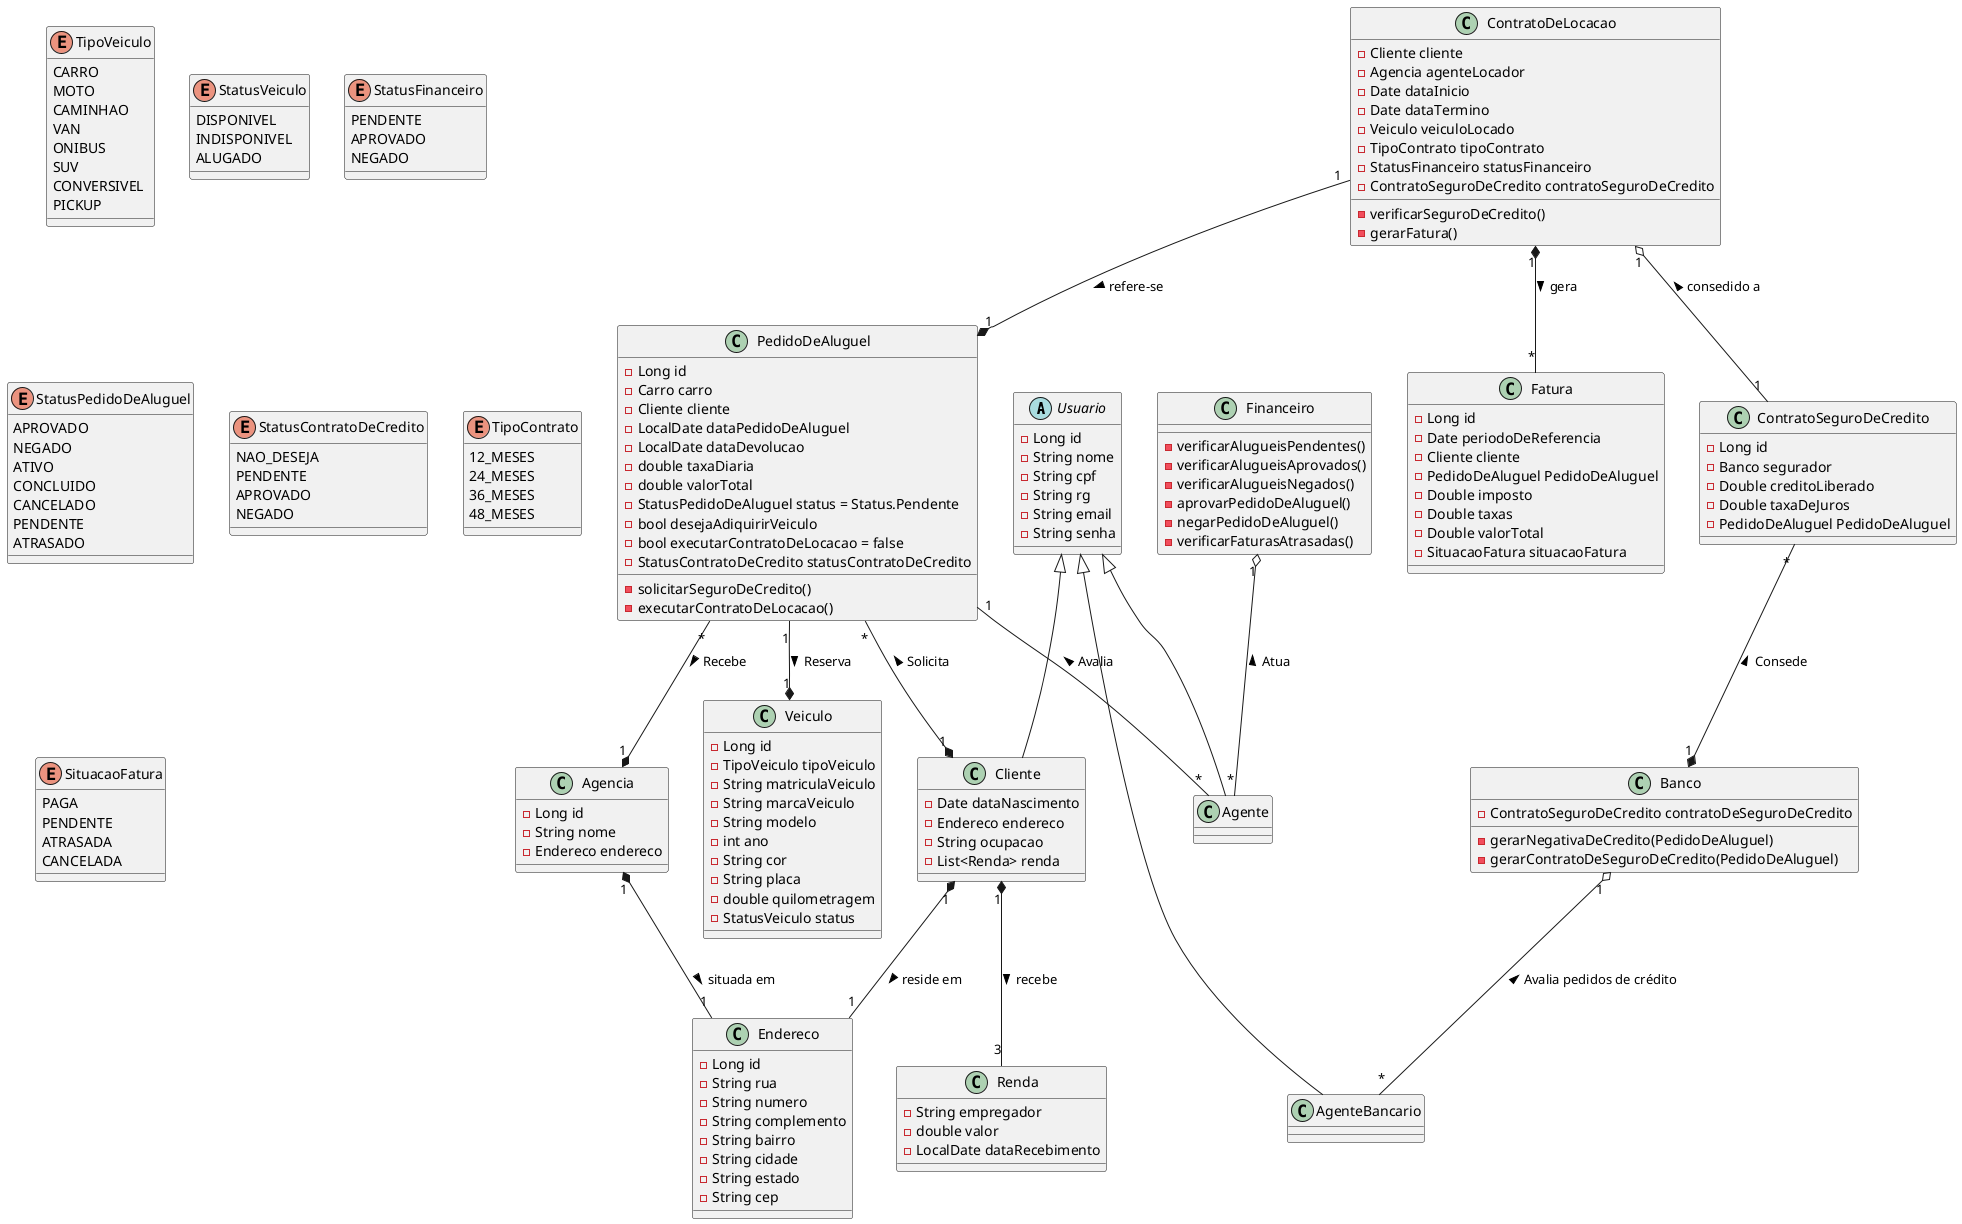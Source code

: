 @startuml
abstract class Usuario {
    -Long id
    -String nome
    -String cpf
    -String rg
    -String email
    -String senha
}

class Cliente extends Usuario {
    -Date dataNascimento
    -Endereco endereco
    -String ocupacao
    -List<Renda> renda
}

class Renda {
    -String empregador
    -double valor
    -LocalDate dataRecebimento
}

class Endereco {
    -Long id
    -String rua
    -String numero
    -String complemento
    -String bairro
    -String cidade
    -String estado
    -String cep
}

class Veiculo {
    -Long id
    -TipoVeiculo tipoVeiculo
    -String matriculaVeiculo
    -String marcaVeiculo
    -String modelo
    -int ano
    -String cor
    -String placa
    -double quilometragem
    -StatusVeiculo status
    
}

class PedidoDeAluguel {
    -Long id
    -Carro carro
    -Cliente cliente
    -LocalDate dataPedidoDeAluguel
    -LocalDate dataDevolucao
    -double taxaDiaria
    -double valorTotal
    -StatusPedidoDeAluguel status = Status.Pendente
    -bool desejaAdiquirirVeiculo
    -bool executarContratoDeLocacao = false
    -StatusContratoDeCredito statusContratoDeCredito

    -solicitarSeguroDeCredito()
    -executarContratoDeLocacao()
}

Enum TipoVeiculo {
    CARRO
    MOTO
    CAMINHAO
    VAN
    ONIBUS
    SUV
    CONVERSIVEL
    PICKUP
}

Enum StatusVeiculo {
    DISPONIVEL
    INDISPONIVEL
    ALUGADO
}


Enum StatusFinanceiro {
    PENDENTE
    APROVADO
    NEGADO
}

Enum StatusPedidoDeAluguel {
    APROVADO
    NEGADO
    ATIVO
    CONCLUIDO
    CANCELADO
    PENDENTE
    ATRASADO
}

Enum StatusContratoDeCredito{
    NAO_DESEJA
    PENDENTE
    APROVADO
    NEGADO
}

Enum TipoContrato{
    12_MESES
    24_MESES
    36_MESES
    48_MESES
}

Enum SituacaoFatura{
    PAGA
    PENDENTE
    ATRASADA
    CANCELADA
}

class Agencia {
    -Long id
    -String nome
    -Endereco endereco
}

class Fatura {
    -Long id
    -Date periodoDeReferencia
    -Cliente cliente
    -PedidoDeAluguel PedidoDeAluguel
    -Double imposto
    -Double taxas
    -Double valorTotal
    -SituacaoFatura situacaoFatura
}

class Financeiro {
    -verificarAlugueisPendentes()
    -verificarAlugueisAprovados()
    -verificarAlugueisNegados()
    -aprovarPedidoDeAluguel()
    -negarPedidoDeAluguel()
    -verificarFaturasAtrasadas()
}

class ContratoDeLocacao{
    -Cliente cliente
    -Agencia agenteLocador
    -Date dataInicio
    -Date dataTermino
    -Veiculo veiculoLocado
    -TipoContrato tipoContrato
    -StatusFinanceiro statusFinanceiro
    -ContratoSeguroDeCredito contratoSeguroDeCredito

    -verificarSeguroDeCredito()
    -gerarFatura()
}

class Agente extends Usuario{

}

class Banco{
    -ContratoSeguroDeCredito contratoDeSeguroDeCredito 
    -gerarNegativaDeCredito(PedidoDeAluguel)
    -gerarContratoDeSeguroDeCredito(PedidoDeAluguel)
}

class AgenteBancario extends Usuario{
}

class ContratoSeguroDeCredito {
    -Long id
    -Banco segurador
    -Double creditoLiberado
    -Double taxaDeJuros
    -PedidoDeAluguel PedidoDeAluguel
}

ContratoSeguroDeCredito "*" --* "1" Banco : Consede <

ContratoDeLocacao "1" --* "1" PedidoDeAluguel : refere-se >
ContratoDeLocacao "1" o-- "1" ContratoSeguroDeCredito : consedido a <

PedidoDeAluguel "*" --* "1" Cliente : Solicita  <
PedidoDeAluguel "*" --* "1" Agencia : Recebe >
PedidoDeAluguel "1" --* "1" Veiculo : Reserva >
PedidoDeAluguel "1" -- "*" Agente : Avalia <


ContratoDeLocacao "1" *-- "*" Fatura : gera >

Financeiro "1" o-- "*" Agente : Atua <

Cliente "1" *-- "1" Endereco : reside em >
Cliente "1" *-- "3" Renda : recebe >

Agencia "1" *-- "1" Endereco : situada em >

Banco "1" o-- "*" AgenteBancario : Avalia pedidos de crédito <

@enduml

